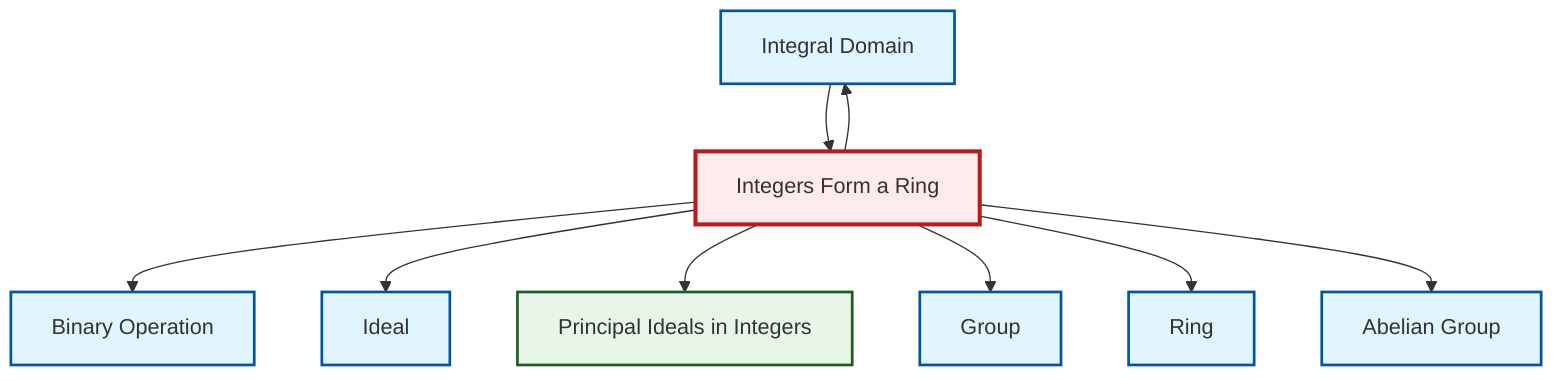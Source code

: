 graph TD
    classDef definition fill:#e1f5fe,stroke:#01579b,stroke-width:2px
    classDef theorem fill:#f3e5f5,stroke:#4a148c,stroke-width:2px
    classDef axiom fill:#fff3e0,stroke:#e65100,stroke-width:2px
    classDef example fill:#e8f5e9,stroke:#1b5e20,stroke-width:2px
    classDef current fill:#ffebee,stroke:#b71c1c,stroke-width:3px
    def-ring["Ring"]:::definition
    def-ideal["Ideal"]:::definition
    def-integral-domain["Integral Domain"]:::definition
    def-group["Group"]:::definition
    ex-principal-ideal["Principal Ideals in Integers"]:::example
    ex-integers-ring["Integers Form a Ring"]:::example
    def-binary-operation["Binary Operation"]:::definition
    def-abelian-group["Abelian Group"]:::definition
    ex-integers-ring --> def-binary-operation
    def-integral-domain --> ex-integers-ring
    ex-integers-ring --> def-ideal
    ex-integers-ring --> def-integral-domain
    ex-integers-ring --> ex-principal-ideal
    ex-integers-ring --> def-group
    ex-integers-ring --> def-ring
    ex-integers-ring --> def-abelian-group
    class ex-integers-ring current
